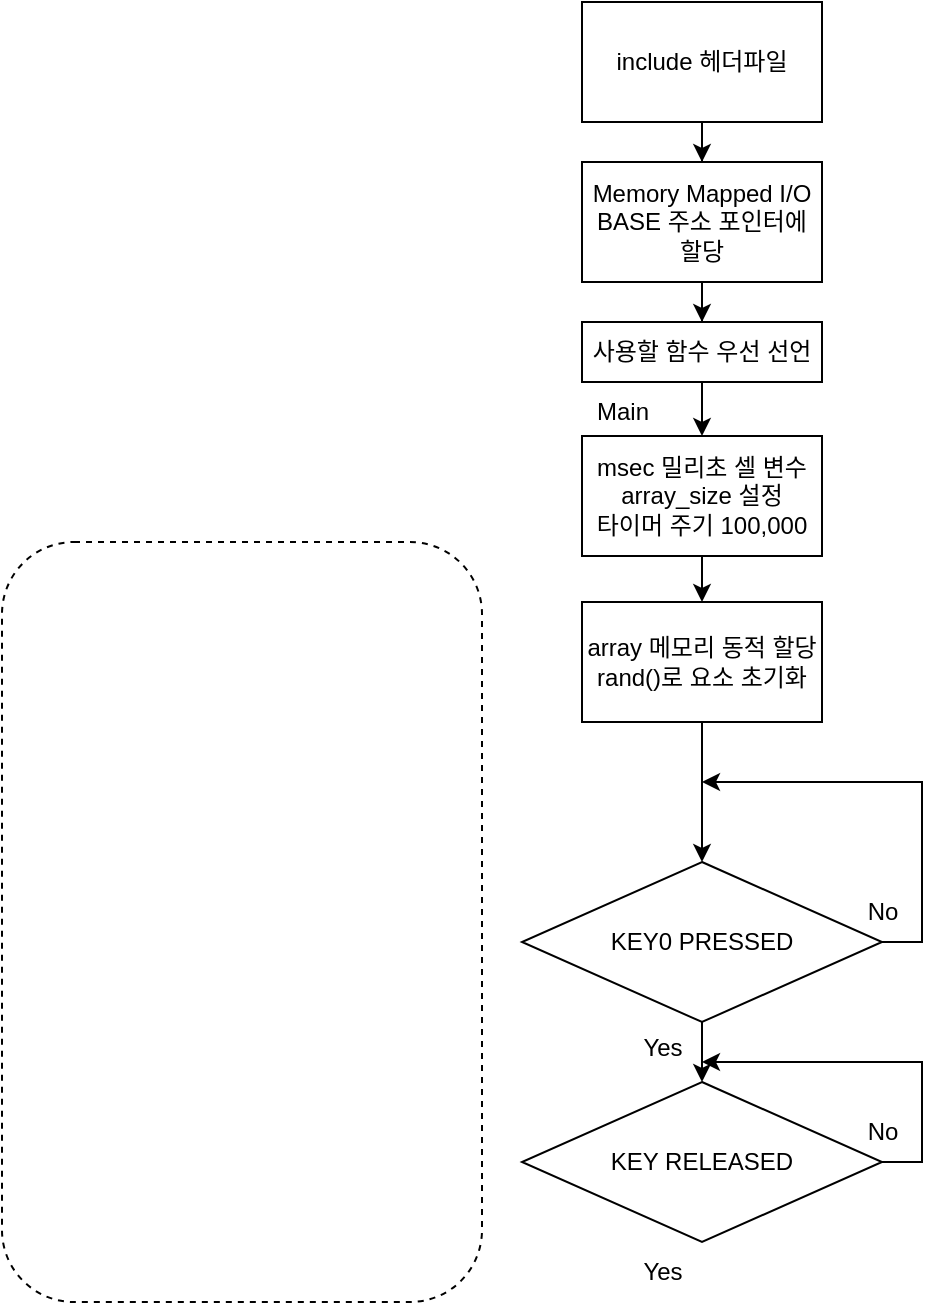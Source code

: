 <mxfile version="24.7.17">
  <diagram name="페이지-1" id="MUA2kf6paXnWbmi44_VQ">
    <mxGraphModel dx="1050" dy="522" grid="1" gridSize="10" guides="1" tooltips="1" connect="1" arrows="1" fold="1" page="1" pageScale="1" pageWidth="827" pageHeight="1169" math="0" shadow="0">
      <root>
        <mxCell id="0" />
        <mxCell id="1" parent="0" />
        <mxCell id="RA9JSMZMmfBFjFqPAGHw-3" value="" style="edgeStyle=orthogonalEdgeStyle;rounded=0;orthogonalLoop=1;jettySize=auto;html=1;" edge="1" parent="1" source="RA9JSMZMmfBFjFqPAGHw-1" target="RA9JSMZMmfBFjFqPAGHw-2">
          <mxGeometry relative="1" as="geometry" />
        </mxCell>
        <mxCell id="RA9JSMZMmfBFjFqPAGHw-1" value="include 헤더파일" style="rounded=0;whiteSpace=wrap;html=1;" vertex="1" parent="1">
          <mxGeometry x="320" y="70" width="120" height="60" as="geometry" />
        </mxCell>
        <mxCell id="RA9JSMZMmfBFjFqPAGHw-5" value="" style="edgeStyle=orthogonalEdgeStyle;rounded=0;orthogonalLoop=1;jettySize=auto;html=1;" edge="1" parent="1" source="RA9JSMZMmfBFjFqPAGHw-2" target="RA9JSMZMmfBFjFqPAGHw-4">
          <mxGeometry relative="1" as="geometry" />
        </mxCell>
        <mxCell id="RA9JSMZMmfBFjFqPAGHw-2" value="Memory Mapped I/O&lt;br&gt;BASE 주소 포인터에&lt;br&gt;할당" style="rounded=0;whiteSpace=wrap;html=1;" vertex="1" parent="1">
          <mxGeometry x="320" y="150" width="120" height="60" as="geometry" />
        </mxCell>
        <mxCell id="RA9JSMZMmfBFjFqPAGHw-7" value="" style="edgeStyle=orthogonalEdgeStyle;rounded=0;orthogonalLoop=1;jettySize=auto;html=1;" edge="1" parent="1" source="RA9JSMZMmfBFjFqPAGHw-4" target="RA9JSMZMmfBFjFqPAGHw-6">
          <mxGeometry relative="1" as="geometry" />
        </mxCell>
        <mxCell id="RA9JSMZMmfBFjFqPAGHw-4" value="사용할 함수 우선 선언" style="whiteSpace=wrap;html=1;rounded=0;" vertex="1" parent="1">
          <mxGeometry x="320" y="230" width="120" height="30" as="geometry" />
        </mxCell>
        <mxCell id="RA9JSMZMmfBFjFqPAGHw-9" value="" style="group" vertex="1" connectable="0" parent="1">
          <mxGeometry x="315" y="260" width="125" height="87" as="geometry" />
        </mxCell>
        <mxCell id="RA9JSMZMmfBFjFqPAGHw-6" value="msec 밀리초 셀 변수&lt;br&gt;array_size 설정&lt;br&gt;타이머 주기 100,000" style="whiteSpace=wrap;html=1;rounded=0;" vertex="1" parent="RA9JSMZMmfBFjFqPAGHw-9">
          <mxGeometry x="5" y="27" width="120" height="60" as="geometry" />
        </mxCell>
        <mxCell id="RA9JSMZMmfBFjFqPAGHw-8" value="Main" style="text;html=1;align=center;verticalAlign=middle;resizable=0;points=[];autosize=1;strokeColor=none;fillColor=none;" vertex="1" parent="RA9JSMZMmfBFjFqPAGHw-9">
          <mxGeometry width="50" height="30" as="geometry" />
        </mxCell>
        <mxCell id="RA9JSMZMmfBFjFqPAGHw-15" value="" style="edgeStyle=orthogonalEdgeStyle;rounded=0;orthogonalLoop=1;jettySize=auto;html=1;" edge="1" parent="1" source="RA9JSMZMmfBFjFqPAGHw-10" target="RA9JSMZMmfBFjFqPAGHw-14">
          <mxGeometry relative="1" as="geometry" />
        </mxCell>
        <mxCell id="RA9JSMZMmfBFjFqPAGHw-10" value="array 메모리 동적 할당&lt;br&gt;rand()로 요소 초기화" style="whiteSpace=wrap;html=1;rounded=0;" vertex="1" parent="1">
          <mxGeometry x="320" y="370" width="120" height="60" as="geometry" />
        </mxCell>
        <mxCell id="RA9JSMZMmfBFjFqPAGHw-11" value="" style="edgeStyle=orthogonalEdgeStyle;rounded=0;orthogonalLoop=1;jettySize=auto;html=1;" edge="1" parent="1" source="RA9JSMZMmfBFjFqPAGHw-6" target="RA9JSMZMmfBFjFqPAGHw-10">
          <mxGeometry relative="1" as="geometry" />
        </mxCell>
        <mxCell id="RA9JSMZMmfBFjFqPAGHw-17" value="" style="edgeStyle=orthogonalEdgeStyle;rounded=0;orthogonalLoop=1;jettySize=auto;html=1;" edge="1" parent="1" source="RA9JSMZMmfBFjFqPAGHw-14" target="RA9JSMZMmfBFjFqPAGHw-16">
          <mxGeometry relative="1" as="geometry" />
        </mxCell>
        <mxCell id="RA9JSMZMmfBFjFqPAGHw-14" value="KEY0 PRESSED" style="rhombus;whiteSpace=wrap;html=1;rounded=0;" vertex="1" parent="1">
          <mxGeometry x="290" y="500" width="180" height="80" as="geometry" />
        </mxCell>
        <mxCell id="RA9JSMZMmfBFjFqPAGHw-16" value="KEY RELEASED" style="rhombus;whiteSpace=wrap;html=1;rounded=0;" vertex="1" parent="1">
          <mxGeometry x="290" y="610" width="180" height="80" as="geometry" />
        </mxCell>
        <mxCell id="RA9JSMZMmfBFjFqPAGHw-18" value="Yes" style="text;html=1;align=center;verticalAlign=middle;resizable=0;points=[];autosize=1;strokeColor=none;fillColor=none;" vertex="1" parent="1">
          <mxGeometry x="340" y="578" width="40" height="30" as="geometry" />
        </mxCell>
        <mxCell id="RA9JSMZMmfBFjFqPAGHw-19" value="Yes" style="text;html=1;align=center;verticalAlign=middle;resizable=0;points=[];autosize=1;strokeColor=none;fillColor=none;" vertex="1" parent="1">
          <mxGeometry x="340" y="690" width="40" height="30" as="geometry" />
        </mxCell>
        <mxCell id="RA9JSMZMmfBFjFqPAGHw-20" value="" style="endArrow=classic;html=1;rounded=0;exitX=1;exitY=0.5;exitDx=0;exitDy=0;" edge="1" parent="1" source="RA9JSMZMmfBFjFqPAGHw-14">
          <mxGeometry width="50" height="50" relative="1" as="geometry">
            <mxPoint x="510" y="600" as="sourcePoint" />
            <mxPoint x="380" y="460" as="targetPoint" />
            <Array as="points">
              <mxPoint x="490" y="540" />
              <mxPoint x="490" y="500" />
              <mxPoint x="490" y="460" />
              <mxPoint x="470" y="460" />
            </Array>
          </mxGeometry>
        </mxCell>
        <mxCell id="RA9JSMZMmfBFjFqPAGHw-21" value="No" style="text;html=1;align=center;verticalAlign=middle;resizable=0;points=[];autosize=1;strokeColor=none;fillColor=none;" vertex="1" parent="1">
          <mxGeometry x="450" y="510" width="40" height="30" as="geometry" />
        </mxCell>
        <mxCell id="RA9JSMZMmfBFjFqPAGHw-22" value="" style="rounded=1;whiteSpace=wrap;html=1;fillColor=none;dashed=1;" vertex="1" parent="1">
          <mxGeometry x="30" y="340" width="240" height="380" as="geometry" />
        </mxCell>
        <mxCell id="RA9JSMZMmfBFjFqPAGHw-23" value="" style="endArrow=classic;html=1;rounded=0;exitX=1;exitY=0.5;exitDx=0;exitDy=0;entryX=1;entryY=0.733;entryDx=0;entryDy=0;entryPerimeter=0;" edge="1" parent="1" target="RA9JSMZMmfBFjFqPAGHw-18">
          <mxGeometry width="50" height="50" relative="1" as="geometry">
            <mxPoint x="470" y="650" as="sourcePoint" />
            <mxPoint x="380" y="570" as="targetPoint" />
            <Array as="points">
              <mxPoint x="490" y="650" />
              <mxPoint x="490" y="610" />
              <mxPoint x="490" y="600" />
              <mxPoint x="470" y="600" />
            </Array>
          </mxGeometry>
        </mxCell>
        <mxCell id="RA9JSMZMmfBFjFqPAGHw-24" value="No" style="text;html=1;align=center;verticalAlign=middle;resizable=0;points=[];autosize=1;strokeColor=none;fillColor=none;" vertex="1" parent="1">
          <mxGeometry x="450" y="620" width="40" height="30" as="geometry" />
        </mxCell>
      </root>
    </mxGraphModel>
  </diagram>
</mxfile>
